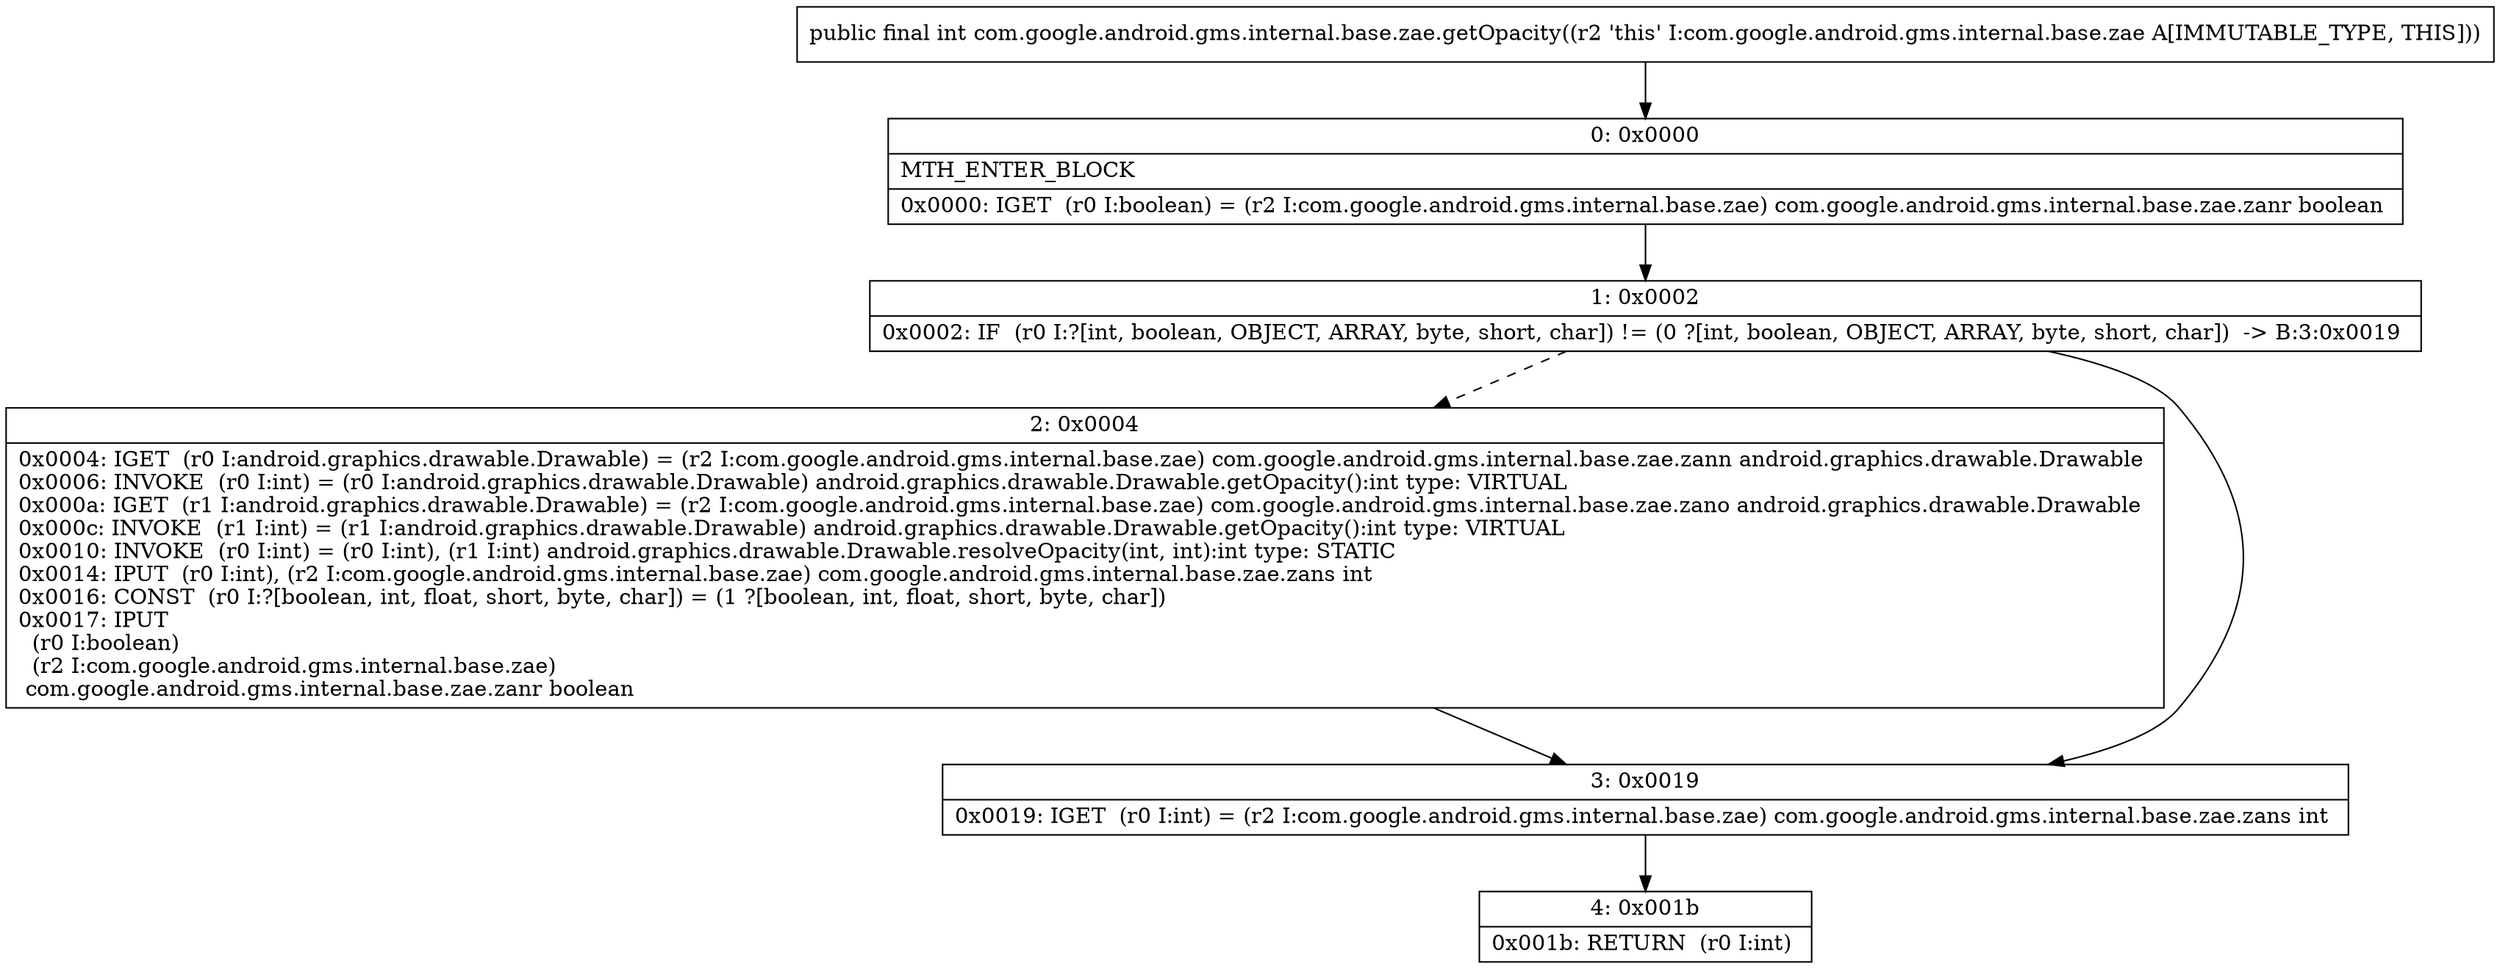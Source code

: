 digraph "CFG forcom.google.android.gms.internal.base.zae.getOpacity()I" {
Node_0 [shape=record,label="{0\:\ 0x0000|MTH_ENTER_BLOCK\l|0x0000: IGET  (r0 I:boolean) = (r2 I:com.google.android.gms.internal.base.zae) com.google.android.gms.internal.base.zae.zanr boolean \l}"];
Node_1 [shape=record,label="{1\:\ 0x0002|0x0002: IF  (r0 I:?[int, boolean, OBJECT, ARRAY, byte, short, char]) != (0 ?[int, boolean, OBJECT, ARRAY, byte, short, char])  \-\> B:3:0x0019 \l}"];
Node_2 [shape=record,label="{2\:\ 0x0004|0x0004: IGET  (r0 I:android.graphics.drawable.Drawable) = (r2 I:com.google.android.gms.internal.base.zae) com.google.android.gms.internal.base.zae.zann android.graphics.drawable.Drawable \l0x0006: INVOKE  (r0 I:int) = (r0 I:android.graphics.drawable.Drawable) android.graphics.drawable.Drawable.getOpacity():int type: VIRTUAL \l0x000a: IGET  (r1 I:android.graphics.drawable.Drawable) = (r2 I:com.google.android.gms.internal.base.zae) com.google.android.gms.internal.base.zae.zano android.graphics.drawable.Drawable \l0x000c: INVOKE  (r1 I:int) = (r1 I:android.graphics.drawable.Drawable) android.graphics.drawable.Drawable.getOpacity():int type: VIRTUAL \l0x0010: INVOKE  (r0 I:int) = (r0 I:int), (r1 I:int) android.graphics.drawable.Drawable.resolveOpacity(int, int):int type: STATIC \l0x0014: IPUT  (r0 I:int), (r2 I:com.google.android.gms.internal.base.zae) com.google.android.gms.internal.base.zae.zans int \l0x0016: CONST  (r0 I:?[boolean, int, float, short, byte, char]) = (1 ?[boolean, int, float, short, byte, char]) \l0x0017: IPUT  \l  (r0 I:boolean)\l  (r2 I:com.google.android.gms.internal.base.zae)\l com.google.android.gms.internal.base.zae.zanr boolean \l}"];
Node_3 [shape=record,label="{3\:\ 0x0019|0x0019: IGET  (r0 I:int) = (r2 I:com.google.android.gms.internal.base.zae) com.google.android.gms.internal.base.zae.zans int \l}"];
Node_4 [shape=record,label="{4\:\ 0x001b|0x001b: RETURN  (r0 I:int) \l}"];
MethodNode[shape=record,label="{public final int com.google.android.gms.internal.base.zae.getOpacity((r2 'this' I:com.google.android.gms.internal.base.zae A[IMMUTABLE_TYPE, THIS])) }"];
MethodNode -> Node_0;
Node_0 -> Node_1;
Node_1 -> Node_2[style=dashed];
Node_1 -> Node_3;
Node_2 -> Node_3;
Node_3 -> Node_4;
}

